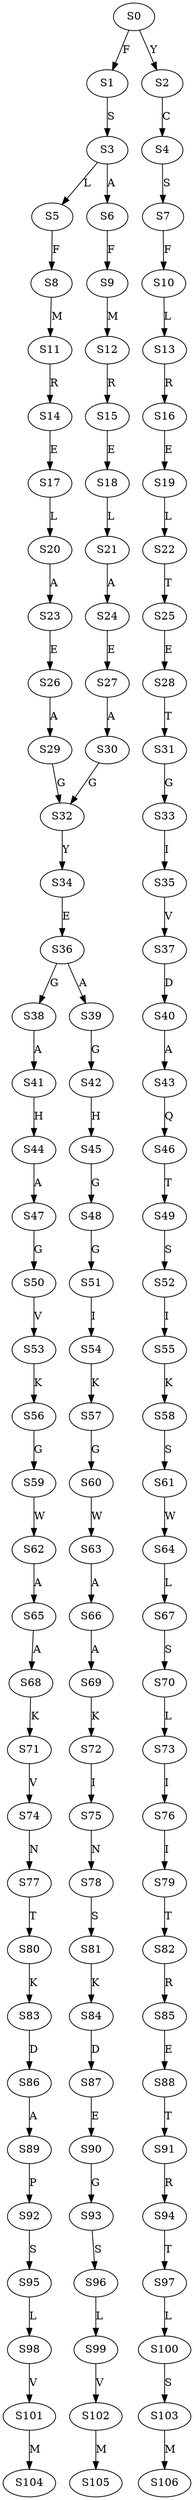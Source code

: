 strict digraph  {
	S0 -> S1 [ label = F ];
	S0 -> S2 [ label = Y ];
	S1 -> S3 [ label = S ];
	S2 -> S4 [ label = C ];
	S3 -> S5 [ label = L ];
	S3 -> S6 [ label = A ];
	S4 -> S7 [ label = S ];
	S5 -> S8 [ label = F ];
	S6 -> S9 [ label = F ];
	S7 -> S10 [ label = F ];
	S8 -> S11 [ label = M ];
	S9 -> S12 [ label = M ];
	S10 -> S13 [ label = L ];
	S11 -> S14 [ label = R ];
	S12 -> S15 [ label = R ];
	S13 -> S16 [ label = R ];
	S14 -> S17 [ label = E ];
	S15 -> S18 [ label = E ];
	S16 -> S19 [ label = E ];
	S17 -> S20 [ label = L ];
	S18 -> S21 [ label = L ];
	S19 -> S22 [ label = L ];
	S20 -> S23 [ label = A ];
	S21 -> S24 [ label = A ];
	S22 -> S25 [ label = T ];
	S23 -> S26 [ label = E ];
	S24 -> S27 [ label = E ];
	S25 -> S28 [ label = E ];
	S26 -> S29 [ label = A ];
	S27 -> S30 [ label = A ];
	S28 -> S31 [ label = T ];
	S29 -> S32 [ label = G ];
	S30 -> S32 [ label = G ];
	S31 -> S33 [ label = G ];
	S32 -> S34 [ label = Y ];
	S33 -> S35 [ label = I ];
	S34 -> S36 [ label = E ];
	S35 -> S37 [ label = V ];
	S36 -> S38 [ label = G ];
	S36 -> S39 [ label = A ];
	S37 -> S40 [ label = D ];
	S38 -> S41 [ label = A ];
	S39 -> S42 [ label = G ];
	S40 -> S43 [ label = A ];
	S41 -> S44 [ label = H ];
	S42 -> S45 [ label = H ];
	S43 -> S46 [ label = Q ];
	S44 -> S47 [ label = A ];
	S45 -> S48 [ label = G ];
	S46 -> S49 [ label = T ];
	S47 -> S50 [ label = G ];
	S48 -> S51 [ label = G ];
	S49 -> S52 [ label = S ];
	S50 -> S53 [ label = V ];
	S51 -> S54 [ label = I ];
	S52 -> S55 [ label = I ];
	S53 -> S56 [ label = K ];
	S54 -> S57 [ label = K ];
	S55 -> S58 [ label = K ];
	S56 -> S59 [ label = G ];
	S57 -> S60 [ label = G ];
	S58 -> S61 [ label = S ];
	S59 -> S62 [ label = W ];
	S60 -> S63 [ label = W ];
	S61 -> S64 [ label = W ];
	S62 -> S65 [ label = A ];
	S63 -> S66 [ label = A ];
	S64 -> S67 [ label = L ];
	S65 -> S68 [ label = A ];
	S66 -> S69 [ label = A ];
	S67 -> S70 [ label = S ];
	S68 -> S71 [ label = K ];
	S69 -> S72 [ label = K ];
	S70 -> S73 [ label = L ];
	S71 -> S74 [ label = V ];
	S72 -> S75 [ label = I ];
	S73 -> S76 [ label = I ];
	S74 -> S77 [ label = N ];
	S75 -> S78 [ label = N ];
	S76 -> S79 [ label = I ];
	S77 -> S80 [ label = T ];
	S78 -> S81 [ label = S ];
	S79 -> S82 [ label = T ];
	S80 -> S83 [ label = K ];
	S81 -> S84 [ label = K ];
	S82 -> S85 [ label = R ];
	S83 -> S86 [ label = D ];
	S84 -> S87 [ label = D ];
	S85 -> S88 [ label = E ];
	S86 -> S89 [ label = A ];
	S87 -> S90 [ label = E ];
	S88 -> S91 [ label = T ];
	S89 -> S92 [ label = P ];
	S90 -> S93 [ label = G ];
	S91 -> S94 [ label = R ];
	S92 -> S95 [ label = S ];
	S93 -> S96 [ label = S ];
	S94 -> S97 [ label = T ];
	S95 -> S98 [ label = L ];
	S96 -> S99 [ label = L ];
	S97 -> S100 [ label = L ];
	S98 -> S101 [ label = V ];
	S99 -> S102 [ label = V ];
	S100 -> S103 [ label = S ];
	S101 -> S104 [ label = M ];
	S102 -> S105 [ label = M ];
	S103 -> S106 [ label = M ];
}
